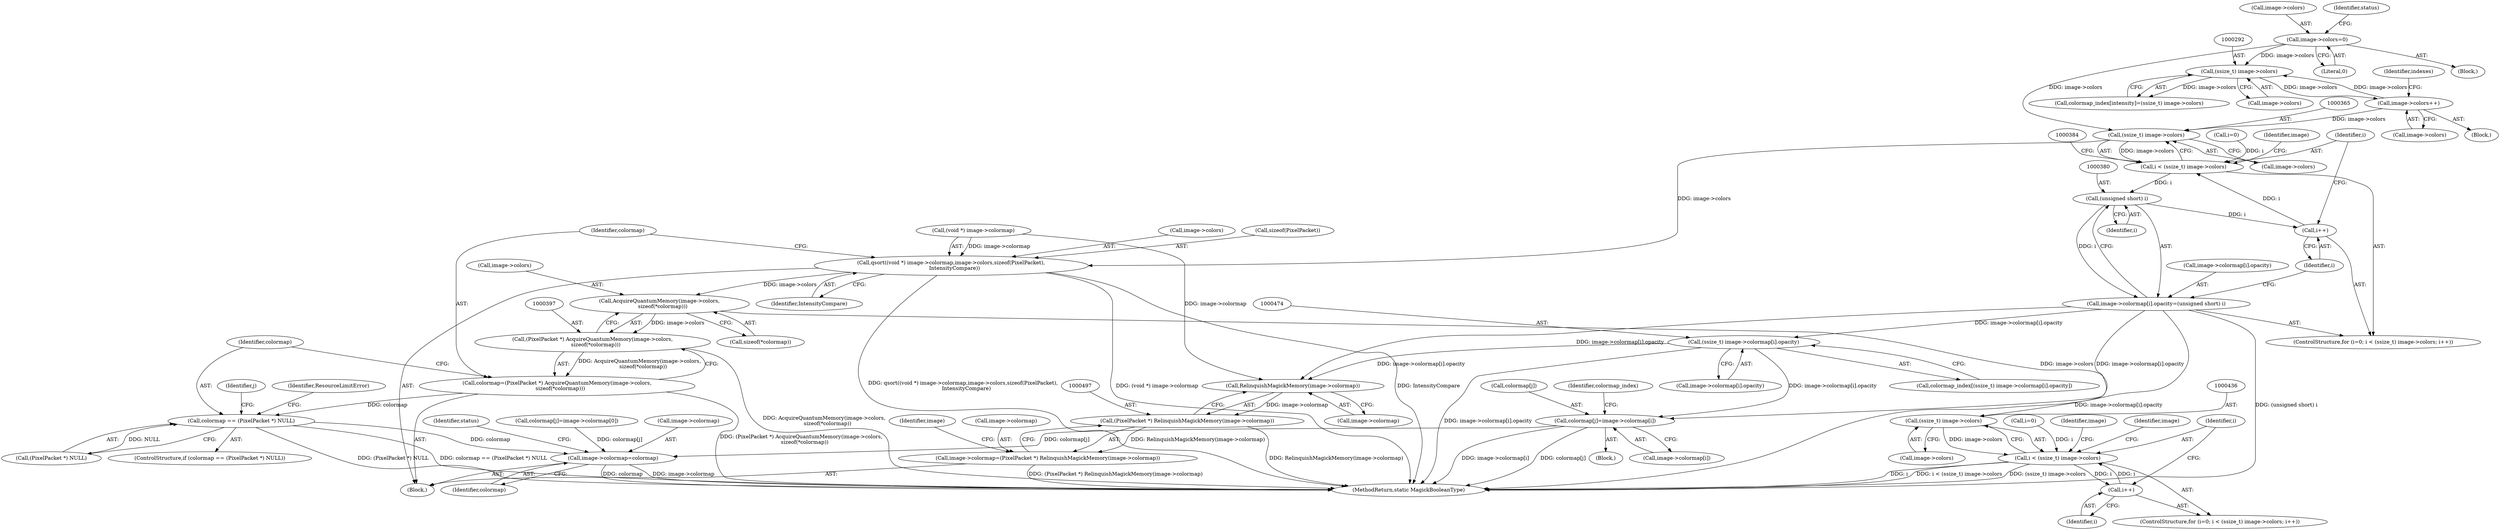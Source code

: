 digraph "0_ImageMagick_db1ffb6cf44bcfe5c4d5fcf9d9109ded5617387f_1@pointer" {
"1000364" [label="(Call,(ssize_t) image->colors)"];
"1000186" [label="(Call,image->colors=0)"];
"1000332" [label="(Call,image->colors++)"];
"1000291" [label="(Call,(ssize_t) image->colors)"];
"1000362" [label="(Call,i < (ssize_t) image->colors)"];
"1000379" [label="(Call,(unsigned short) i)"];
"1000369" [label="(Call,i++)"];
"1000371" [label="(Call,image->colormap[i].opacity=(unsigned short) i)"];
"1000461" [label="(Call,colormap[j]=image->colormap[i])"];
"1000502" [label="(Call,image->colormap=colormap)"];
"1000473" [label="(Call,(ssize_t) image->colormap[i].opacity)"];
"1000498" [label="(Call,RelinquishMagickMemory(image->colormap))"];
"1000496" [label="(Call,(PixelPacket *) RelinquishMagickMemory(image->colormap))"];
"1000492" [label="(Call,image->colormap=(PixelPacket *) RelinquishMagickMemory(image->colormap))"];
"1000382" [label="(Call,qsort((void *) image->colormap,image->colors,sizeof(PixelPacket),\n    IntensityCompare))"];
"1000398" [label="(Call,AcquireQuantumMemory(image->colors,\n    sizeof(*colormap)))"];
"1000396" [label="(Call,(PixelPacket *) AcquireQuantumMemory(image->colors,\n    sizeof(*colormap)))"];
"1000394" [label="(Call,colormap=(PixelPacket *) AcquireQuantumMemory(image->colors,\n    sizeof(*colormap)))"];
"1000406" [label="(Call,colormap == (PixelPacket *) NULL)"];
"1000435" [label="(Call,(ssize_t) image->colors)"];
"1000433" [label="(Call,i < (ssize_t) image->colors)"];
"1000440" [label="(Call,i++)"];
"1000388" [label="(Call,image->colors)"];
"1000382" [label="(Call,qsort((void *) image->colormap,image->colors,sizeof(PixelPacket),\n    IntensityCompare))"];
"1000370" [label="(Identifier,i)"];
"1000503" [label="(Call,image->colormap)"];
"1000287" [label="(Call,colormap_index[intensity]=(ssize_t) image->colors)"];
"1000437" [label="(Call,image->colors)"];
"1000633" [label="(MethodReturn,static MagickBooleanType)"];
"1000462" [label="(Call,colormap[j])"];
"1000475" [label="(Call,image->colormap[i].opacity)"];
"1000362" [label="(Call,i < (ssize_t) image->colors)"];
"1000186" [label="(Call,image->colors=0)"];
"1000473" [label="(Call,(ssize_t) image->colormap[i].opacity)"];
"1000446" [label="(Identifier,image)"];
"1000291" [label="(Call,(ssize_t) image->colors)"];
"1000371" [label="(Call,image->colormap[i].opacity=(unsigned short) i)"];
"1000372" [label="(Call,image->colormap[i].opacity)"];
"1000496" [label="(Call,(PixelPacket *) RelinquishMagickMemory(image->colormap))"];
"1000332" [label="(Call,image->colors++)"];
"1000381" [label="(Identifier,i)"];
"1000398" [label="(Call,AcquireQuantumMemory(image->colors,\n    sizeof(*colormap)))"];
"1000498" [label="(Call,RelinquishMagickMemory(image->colormap))"];
"1000458" [label="(Block,)"];
"1000502" [label="(Call,image->colormap=colormap)"];
"1000499" [label="(Call,image->colormap)"];
"1000485" [label="(Identifier,image)"];
"1000286" [label="(Block,)"];
"1000504" [label="(Identifier,image)"];
"1000471" [label="(Call,colormap_index[(ssize_t) image->colormap[i].opacity])"];
"1000190" [label="(Literal,0)"];
"1000161" [label="(Block,)"];
"1000369" [label="(Call,i++)"];
"1000359" [label="(Call,i=0)"];
"1000406" [label="(Call,colormap == (PixelPacket *) NULL)"];
"1000465" [label="(Call,image->colormap[i])"];
"1000418" [label="(Identifier,j)"];
"1000492" [label="(Call,image->colormap=(PixelPacket *) RelinquishMagickMemory(image->colormap))"];
"1000391" [label="(Call,sizeof(PixelPacket))"];
"1000393" [label="(Identifier,IntensityCompare)"];
"1000441" [label="(Identifier,i)"];
"1000375" [label="(Identifier,image)"];
"1000396" [label="(Call,(PixelPacket *) AcquireQuantumMemory(image->colors,\n    sizeof(*colormap)))"];
"1000402" [label="(Call,sizeof(*colormap))"];
"1000472" [label="(Identifier,colormap_index)"];
"1000508" [label="(Identifier,status)"];
"1000461" [label="(Call,colormap[j]=image->colormap[i])"];
"1000187" [label="(Call,image->colors)"];
"1000506" [label="(Identifier,colormap)"];
"1000293" [label="(Call,image->colors)"];
"1000433" [label="(Call,i < (ssize_t) image->colors)"];
"1000429" [label="(ControlStructure,for (i=0; i < (ssize_t) image->colors; i++))"];
"1000102" [label="(Block,)"];
"1000407" [label="(Identifier,colormap)"];
"1000338" [label="(Identifier,indexes)"];
"1000493" [label="(Call,image->colormap)"];
"1000399" [label="(Call,image->colors)"];
"1000383" [label="(Call,(void *) image->colormap)"];
"1000434" [label="(Identifier,i)"];
"1000358" [label="(ControlStructure,for (i=0; i < (ssize_t) image->colors; i++))"];
"1000430" [label="(Call,i=0)"];
"1000408" [label="(Call,(PixelPacket *) NULL)"];
"1000192" [label="(Identifier,status)"];
"1000420" [label="(Call,colormap[j]=image->colormap[0])"];
"1000412" [label="(Identifier,ResourceLimitError)"];
"1000440" [label="(Call,i++)"];
"1000333" [label="(Call,image->colors)"];
"1000395" [label="(Identifier,colormap)"];
"1000394" [label="(Call,colormap=(PixelPacket *) AcquireQuantumMemory(image->colors,\n    sizeof(*colormap)))"];
"1000379" [label="(Call,(unsigned short) i)"];
"1000363" [label="(Identifier,i)"];
"1000405" [label="(ControlStructure,if (colormap == (PixelPacket *) NULL))"];
"1000435" [label="(Call,(ssize_t) image->colors)"];
"1000366" [label="(Call,image->colors)"];
"1000364" [label="(Call,(ssize_t) image->colors)"];
"1000364" -> "1000362"  [label="AST: "];
"1000364" -> "1000366"  [label="CFG: "];
"1000365" -> "1000364"  [label="AST: "];
"1000366" -> "1000364"  [label="AST: "];
"1000362" -> "1000364"  [label="CFG: "];
"1000364" -> "1000362"  [label="DDG: image->colors"];
"1000186" -> "1000364"  [label="DDG: image->colors"];
"1000332" -> "1000364"  [label="DDG: image->colors"];
"1000364" -> "1000382"  [label="DDG: image->colors"];
"1000186" -> "1000161"  [label="AST: "];
"1000186" -> "1000190"  [label="CFG: "];
"1000187" -> "1000186"  [label="AST: "];
"1000190" -> "1000186"  [label="AST: "];
"1000192" -> "1000186"  [label="CFG: "];
"1000186" -> "1000291"  [label="DDG: image->colors"];
"1000332" -> "1000286"  [label="AST: "];
"1000332" -> "1000333"  [label="CFG: "];
"1000333" -> "1000332"  [label="AST: "];
"1000338" -> "1000332"  [label="CFG: "];
"1000332" -> "1000291"  [label="DDG: image->colors"];
"1000291" -> "1000332"  [label="DDG: image->colors"];
"1000291" -> "1000287"  [label="AST: "];
"1000291" -> "1000293"  [label="CFG: "];
"1000292" -> "1000291"  [label="AST: "];
"1000293" -> "1000291"  [label="AST: "];
"1000287" -> "1000291"  [label="CFG: "];
"1000291" -> "1000287"  [label="DDG: image->colors"];
"1000362" -> "1000358"  [label="AST: "];
"1000363" -> "1000362"  [label="AST: "];
"1000375" -> "1000362"  [label="CFG: "];
"1000384" -> "1000362"  [label="CFG: "];
"1000369" -> "1000362"  [label="DDG: i"];
"1000359" -> "1000362"  [label="DDG: i"];
"1000362" -> "1000379"  [label="DDG: i"];
"1000379" -> "1000371"  [label="AST: "];
"1000379" -> "1000381"  [label="CFG: "];
"1000380" -> "1000379"  [label="AST: "];
"1000381" -> "1000379"  [label="AST: "];
"1000371" -> "1000379"  [label="CFG: "];
"1000379" -> "1000369"  [label="DDG: i"];
"1000379" -> "1000371"  [label="DDG: i"];
"1000369" -> "1000358"  [label="AST: "];
"1000369" -> "1000370"  [label="CFG: "];
"1000370" -> "1000369"  [label="AST: "];
"1000363" -> "1000369"  [label="CFG: "];
"1000371" -> "1000358"  [label="AST: "];
"1000372" -> "1000371"  [label="AST: "];
"1000370" -> "1000371"  [label="CFG: "];
"1000371" -> "1000633"  [label="DDG: (unsigned short) i"];
"1000371" -> "1000633"  [label="DDG: image->colormap[i].opacity"];
"1000371" -> "1000461"  [label="DDG: image->colormap[i].opacity"];
"1000371" -> "1000473"  [label="DDG: image->colormap[i].opacity"];
"1000371" -> "1000498"  [label="DDG: image->colormap[i].opacity"];
"1000461" -> "1000458"  [label="AST: "];
"1000461" -> "1000465"  [label="CFG: "];
"1000462" -> "1000461"  [label="AST: "];
"1000465" -> "1000461"  [label="AST: "];
"1000472" -> "1000461"  [label="CFG: "];
"1000461" -> "1000633"  [label="DDG: image->colormap[i]"];
"1000461" -> "1000633"  [label="DDG: colormap[j]"];
"1000473" -> "1000461"  [label="DDG: image->colormap[i].opacity"];
"1000461" -> "1000502"  [label="DDG: colormap[j]"];
"1000502" -> "1000102"  [label="AST: "];
"1000502" -> "1000506"  [label="CFG: "];
"1000503" -> "1000502"  [label="AST: "];
"1000506" -> "1000502"  [label="AST: "];
"1000508" -> "1000502"  [label="CFG: "];
"1000502" -> "1000633"  [label="DDG: image->colormap"];
"1000502" -> "1000633"  [label="DDG: colormap"];
"1000406" -> "1000502"  [label="DDG: colormap"];
"1000420" -> "1000502"  [label="DDG: colormap[j]"];
"1000473" -> "1000471"  [label="AST: "];
"1000473" -> "1000475"  [label="CFG: "];
"1000474" -> "1000473"  [label="AST: "];
"1000475" -> "1000473"  [label="AST: "];
"1000471" -> "1000473"  [label="CFG: "];
"1000473" -> "1000633"  [label="DDG: image->colormap[i].opacity"];
"1000473" -> "1000498"  [label="DDG: image->colormap[i].opacity"];
"1000498" -> "1000496"  [label="AST: "];
"1000498" -> "1000499"  [label="CFG: "];
"1000499" -> "1000498"  [label="AST: "];
"1000496" -> "1000498"  [label="CFG: "];
"1000498" -> "1000496"  [label="DDG: image->colormap"];
"1000383" -> "1000498"  [label="DDG: image->colormap"];
"1000496" -> "1000492"  [label="AST: "];
"1000497" -> "1000496"  [label="AST: "];
"1000492" -> "1000496"  [label="CFG: "];
"1000496" -> "1000633"  [label="DDG: RelinquishMagickMemory(image->colormap)"];
"1000496" -> "1000492"  [label="DDG: RelinquishMagickMemory(image->colormap)"];
"1000492" -> "1000102"  [label="AST: "];
"1000493" -> "1000492"  [label="AST: "];
"1000504" -> "1000492"  [label="CFG: "];
"1000492" -> "1000633"  [label="DDG: (PixelPacket *) RelinquishMagickMemory(image->colormap)"];
"1000382" -> "1000102"  [label="AST: "];
"1000382" -> "1000393"  [label="CFG: "];
"1000383" -> "1000382"  [label="AST: "];
"1000388" -> "1000382"  [label="AST: "];
"1000391" -> "1000382"  [label="AST: "];
"1000393" -> "1000382"  [label="AST: "];
"1000395" -> "1000382"  [label="CFG: "];
"1000382" -> "1000633"  [label="DDG: (void *) image->colormap"];
"1000382" -> "1000633"  [label="DDG: IntensityCompare"];
"1000382" -> "1000633"  [label="DDG: qsort((void *) image->colormap,image->colors,sizeof(PixelPacket),\n    IntensityCompare)"];
"1000383" -> "1000382"  [label="DDG: image->colormap"];
"1000382" -> "1000398"  [label="DDG: image->colors"];
"1000398" -> "1000396"  [label="AST: "];
"1000398" -> "1000402"  [label="CFG: "];
"1000399" -> "1000398"  [label="AST: "];
"1000402" -> "1000398"  [label="AST: "];
"1000396" -> "1000398"  [label="CFG: "];
"1000398" -> "1000396"  [label="DDG: image->colors"];
"1000398" -> "1000435"  [label="DDG: image->colors"];
"1000396" -> "1000394"  [label="AST: "];
"1000397" -> "1000396"  [label="AST: "];
"1000394" -> "1000396"  [label="CFG: "];
"1000396" -> "1000633"  [label="DDG: AcquireQuantumMemory(image->colors,\n    sizeof(*colormap))"];
"1000396" -> "1000394"  [label="DDG: AcquireQuantumMemory(image->colors,\n    sizeof(*colormap))"];
"1000394" -> "1000102"  [label="AST: "];
"1000395" -> "1000394"  [label="AST: "];
"1000407" -> "1000394"  [label="CFG: "];
"1000394" -> "1000633"  [label="DDG: (PixelPacket *) AcquireQuantumMemory(image->colors,\n    sizeof(*colormap))"];
"1000394" -> "1000406"  [label="DDG: colormap"];
"1000406" -> "1000405"  [label="AST: "];
"1000406" -> "1000408"  [label="CFG: "];
"1000407" -> "1000406"  [label="AST: "];
"1000408" -> "1000406"  [label="AST: "];
"1000412" -> "1000406"  [label="CFG: "];
"1000418" -> "1000406"  [label="CFG: "];
"1000406" -> "1000633"  [label="DDG: (PixelPacket *) NULL"];
"1000406" -> "1000633"  [label="DDG: colormap == (PixelPacket *) NULL"];
"1000408" -> "1000406"  [label="DDG: NULL"];
"1000435" -> "1000433"  [label="AST: "];
"1000435" -> "1000437"  [label="CFG: "];
"1000436" -> "1000435"  [label="AST: "];
"1000437" -> "1000435"  [label="AST: "];
"1000433" -> "1000435"  [label="CFG: "];
"1000435" -> "1000433"  [label="DDG: image->colors"];
"1000433" -> "1000429"  [label="AST: "];
"1000434" -> "1000433"  [label="AST: "];
"1000446" -> "1000433"  [label="CFG: "];
"1000485" -> "1000433"  [label="CFG: "];
"1000433" -> "1000633"  [label="DDG: i"];
"1000433" -> "1000633"  [label="DDG: i < (ssize_t) image->colors"];
"1000433" -> "1000633"  [label="DDG: (ssize_t) image->colors"];
"1000430" -> "1000433"  [label="DDG: i"];
"1000440" -> "1000433"  [label="DDG: i"];
"1000433" -> "1000440"  [label="DDG: i"];
"1000440" -> "1000429"  [label="AST: "];
"1000440" -> "1000441"  [label="CFG: "];
"1000441" -> "1000440"  [label="AST: "];
"1000434" -> "1000440"  [label="CFG: "];
}
